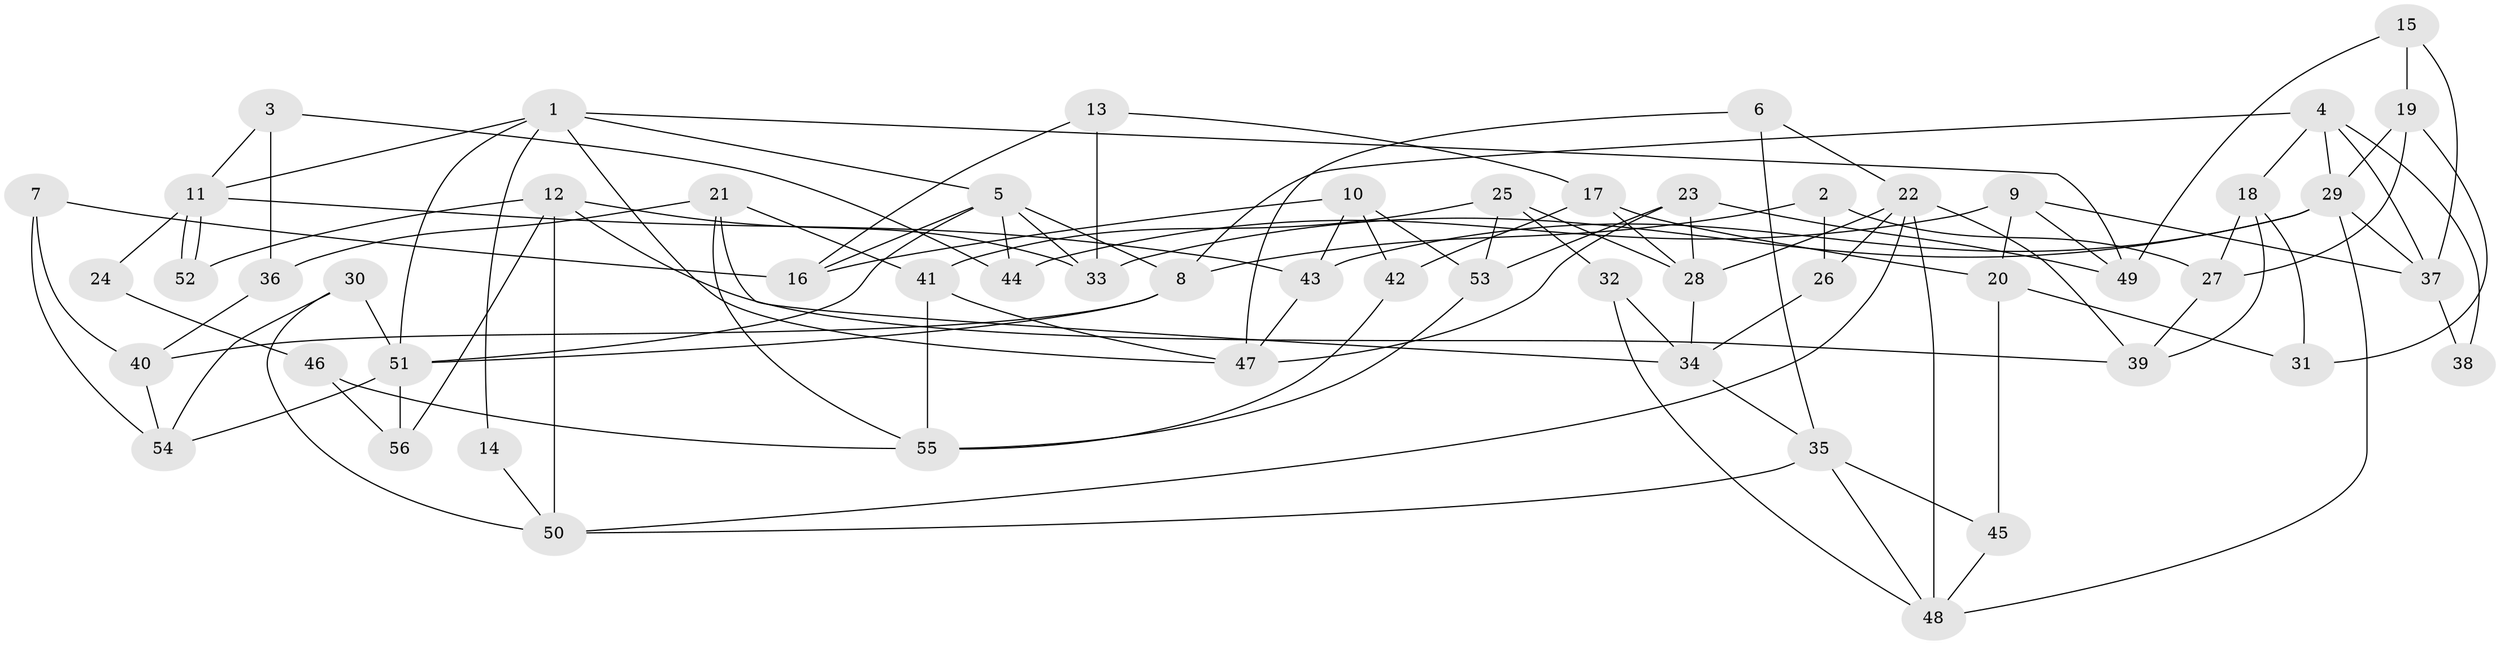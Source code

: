 // Generated by graph-tools (version 1.1) at 2025/15/03/09/25 04:15:14]
// undirected, 56 vertices, 112 edges
graph export_dot {
graph [start="1"]
  node [color=gray90,style=filled];
  1;
  2;
  3;
  4;
  5;
  6;
  7;
  8;
  9;
  10;
  11;
  12;
  13;
  14;
  15;
  16;
  17;
  18;
  19;
  20;
  21;
  22;
  23;
  24;
  25;
  26;
  27;
  28;
  29;
  30;
  31;
  32;
  33;
  34;
  35;
  36;
  37;
  38;
  39;
  40;
  41;
  42;
  43;
  44;
  45;
  46;
  47;
  48;
  49;
  50;
  51;
  52;
  53;
  54;
  55;
  56;
  1 -- 51;
  1 -- 5;
  1 -- 11;
  1 -- 14;
  1 -- 47;
  1 -- 49;
  2 -- 27;
  2 -- 8;
  2 -- 26;
  3 -- 11;
  3 -- 36;
  3 -- 44;
  4 -- 37;
  4 -- 29;
  4 -- 8;
  4 -- 18;
  4 -- 38;
  5 -- 44;
  5 -- 8;
  5 -- 16;
  5 -- 33;
  5 -- 51;
  6 -- 47;
  6 -- 35;
  6 -- 22;
  7 -- 16;
  7 -- 54;
  7 -- 40;
  8 -- 51;
  8 -- 40;
  9 -- 37;
  9 -- 20;
  9 -- 44;
  9 -- 49;
  10 -- 43;
  10 -- 53;
  10 -- 16;
  10 -- 42;
  11 -- 52;
  11 -- 52;
  11 -- 24;
  11 -- 43;
  12 -- 33;
  12 -- 50;
  12 -- 39;
  12 -- 52;
  12 -- 56;
  13 -- 17;
  13 -- 16;
  13 -- 33;
  14 -- 50;
  15 -- 19;
  15 -- 49;
  15 -- 37;
  17 -- 28;
  17 -- 20;
  17 -- 42;
  18 -- 39;
  18 -- 27;
  18 -- 31;
  19 -- 27;
  19 -- 29;
  19 -- 31;
  20 -- 31;
  20 -- 45;
  21 -- 34;
  21 -- 41;
  21 -- 36;
  21 -- 55;
  22 -- 26;
  22 -- 28;
  22 -- 39;
  22 -- 48;
  22 -- 50;
  23 -- 49;
  23 -- 47;
  23 -- 28;
  23 -- 53;
  24 -- 46;
  25 -- 53;
  25 -- 28;
  25 -- 32;
  25 -- 41;
  26 -- 34;
  27 -- 39;
  28 -- 34;
  29 -- 43;
  29 -- 33;
  29 -- 37;
  29 -- 48;
  30 -- 50;
  30 -- 54;
  30 -- 51;
  32 -- 48;
  32 -- 34;
  34 -- 35;
  35 -- 48;
  35 -- 45;
  35 -- 50;
  36 -- 40;
  37 -- 38;
  40 -- 54;
  41 -- 55;
  41 -- 47;
  42 -- 55;
  43 -- 47;
  45 -- 48;
  46 -- 55;
  46 -- 56;
  51 -- 54;
  51 -- 56;
  53 -- 55;
}
